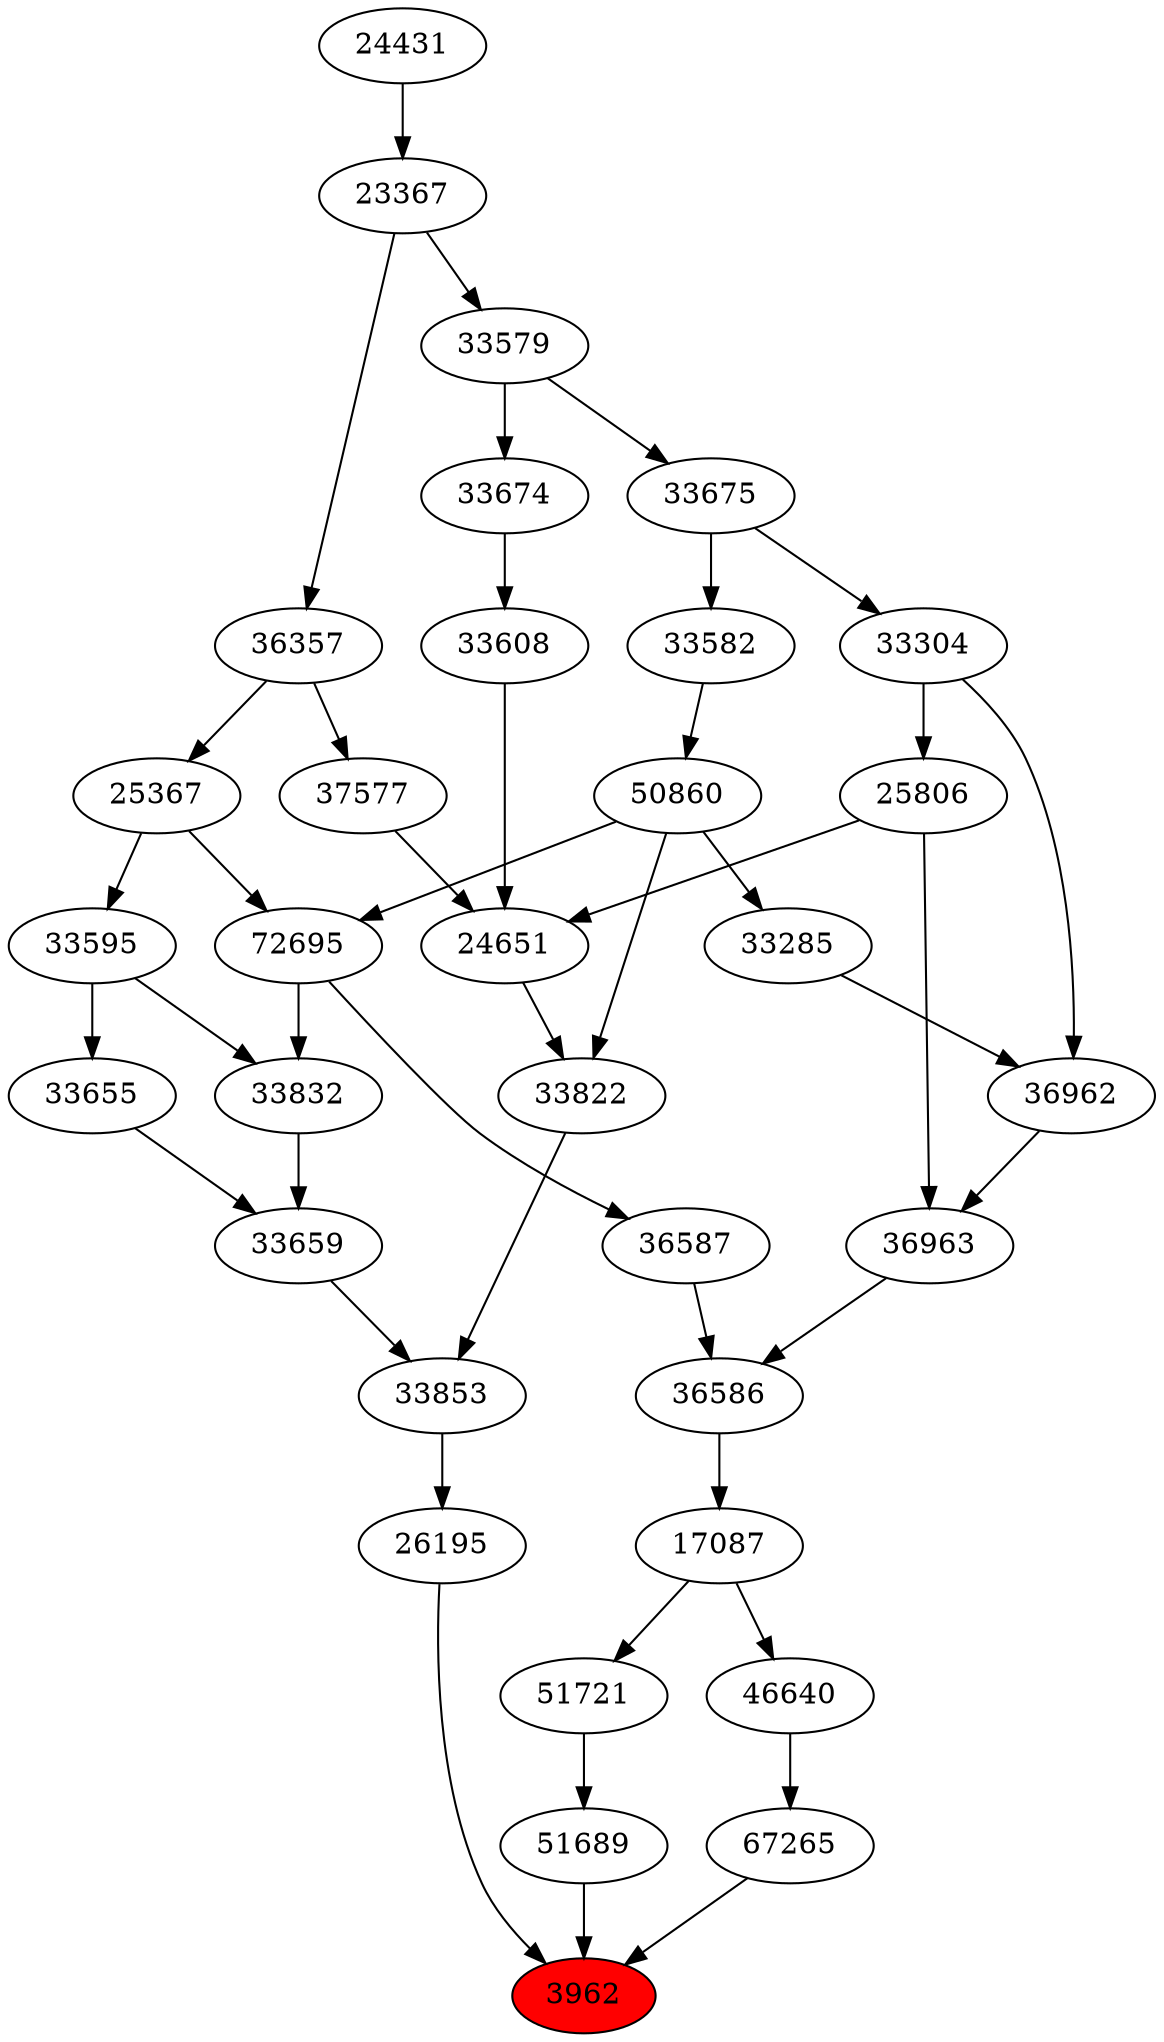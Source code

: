 strict digraph{ 
3962 [label="3962" fillcolor=red style=filled]
26195 -> 3962
67265 -> 3962
51689 -> 3962
26195 [label="26195"]
33853 -> 26195
67265 [label="67265"]
46640 -> 67265
51689 [label="51689"]
51721 -> 51689
33853 [label="33853"]
33659 -> 33853
33822 -> 33853
46640 [label="46640"]
17087 -> 46640
51721 [label="51721"]
17087 -> 51721
33659 [label="33659"]
33655 -> 33659
33832 -> 33659
33822 [label="33822"]
24651 -> 33822
50860 -> 33822
17087 [label="17087"]
36586 -> 17087
33655 [label="33655"]
33595 -> 33655
33832 [label="33832"]
72695 -> 33832
33595 -> 33832
24651 [label="24651"]
25806 -> 24651
33608 -> 24651
37577 -> 24651
50860 [label="50860"]
33582 -> 50860
36586 [label="36586"]
36587 -> 36586
36963 -> 36586
33595 [label="33595"]
25367 -> 33595
72695 [label="72695"]
50860 -> 72695
25367 -> 72695
25806 [label="25806"]
33304 -> 25806
33608 [label="33608"]
33674 -> 33608
37577 [label="37577"]
36357 -> 37577
33582 [label="33582"]
33675 -> 33582
36587 [label="36587"]
72695 -> 36587
36963 [label="36963"]
36962 -> 36963
25806 -> 36963
25367 [label="25367"]
36357 -> 25367
33304 [label="33304"]
33675 -> 33304
33674 [label="33674"]
33579 -> 33674
36357 [label="36357"]
23367 -> 36357
33675 [label="33675"]
33579 -> 33675
36962 [label="36962"]
33285 -> 36962
33304 -> 36962
33579 [label="33579"]
23367 -> 33579
23367 [label="23367"]
24431 -> 23367
33285 [label="33285"]
50860 -> 33285
24431 [label="24431"]
}